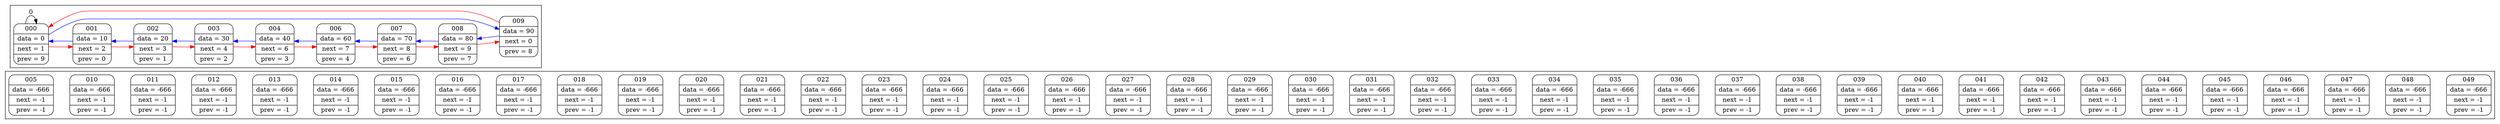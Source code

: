 digraph {
	rankdir = LR;

	subgraph cluster_free {
		node005 [ shape = Mrecord; label = " 005 | data = -666 | next = -1 | prev = -1 " ];
		node010 [ shape = Mrecord; label = " 010 | data = -666 | next = -1 | prev = -1 " ];
		node011 [ shape = Mrecord; label = " 011 | data = -666 | next = -1 | prev = -1 " ];
		node012 [ shape = Mrecord; label = " 012 | data = -666 | next = -1 | prev = -1 " ];
		node013 [ shape = Mrecord; label = " 013 | data = -666 | next = -1 | prev = -1 " ];
		node014 [ shape = Mrecord; label = " 014 | data = -666 | next = -1 | prev = -1 " ];
		node015 [ shape = Mrecord; label = " 015 | data = -666 | next = -1 | prev = -1 " ];
		node016 [ shape = Mrecord; label = " 016 | data = -666 | next = -1 | prev = -1 " ];
		node017 [ shape = Mrecord; label = " 017 | data = -666 | next = -1 | prev = -1 " ];
		node018 [ shape = Mrecord; label = " 018 | data = -666 | next = -1 | prev = -1 " ];
		node019 [ shape = Mrecord; label = " 019 | data = -666 | next = -1 | prev = -1 " ];
		node020 [ shape = Mrecord; label = " 020 | data = -666 | next = -1 | prev = -1 " ];
		node021 [ shape = Mrecord; label = " 021 | data = -666 | next = -1 | prev = -1 " ];
		node022 [ shape = Mrecord; label = " 022 | data = -666 | next = -1 | prev = -1 " ];
		node023 [ shape = Mrecord; label = " 023 | data = -666 | next = -1 | prev = -1 " ];
		node024 [ shape = Mrecord; label = " 024 | data = -666 | next = -1 | prev = -1 " ];
		node025 [ shape = Mrecord; label = " 025 | data = -666 | next = -1 | prev = -1 " ];
		node026 [ shape = Mrecord; label = " 026 | data = -666 | next = -1 | prev = -1 " ];
		node027 [ shape = Mrecord; label = " 027 | data = -666 | next = -1 | prev = -1 " ];
		node028 [ shape = Mrecord; label = " 028 | data = -666 | next = -1 | prev = -1 " ];
		node029 [ shape = Mrecord; label = " 029 | data = -666 | next = -1 | prev = -1 " ];
		node030 [ shape = Mrecord; label = " 030 | data = -666 | next = -1 | prev = -1 " ];
		node031 [ shape = Mrecord; label = " 031 | data = -666 | next = -1 | prev = -1 " ];
		node032 [ shape = Mrecord; label = " 032 | data = -666 | next = -1 | prev = -1 " ];
		node033 [ shape = Mrecord; label = " 033 | data = -666 | next = -1 | prev = -1 " ];
		node034 [ shape = Mrecord; label = " 034 | data = -666 | next = -1 | prev = -1 " ];
		node035 [ shape = Mrecord; label = " 035 | data = -666 | next = -1 | prev = -1 " ];
		node036 [ shape = Mrecord; label = " 036 | data = -666 | next = -1 | prev = -1 " ];
		node037 [ shape = Mrecord; label = " 037 | data = -666 | next = -1 | prev = -1 " ];
		node038 [ shape = Mrecord; label = " 038 | data = -666 | next = -1 | prev = -1 " ];
		node039 [ shape = Mrecord; label = " 039 | data = -666 | next = -1 | prev = -1 " ];
		node040 [ shape = Mrecord; label = " 040 | data = -666 | next = -1 | prev = -1 " ];
		node041 [ shape = Mrecord; label = " 041 | data = -666 | next = -1 | prev = -1 " ];
		node042 [ shape = Mrecord; label = " 042 | data = -666 | next = -1 | prev = -1 " ];
		node043 [ shape = Mrecord; label = " 043 | data = -666 | next = -1 | prev = -1 " ];
		node044 [ shape = Mrecord; label = " 044 | data = -666 | next = -1 | prev = -1 " ];
		node045 [ shape = Mrecord; label = " 045 | data = -666 | next = -1 | prev = -1 " ];
		node046 [ shape = Mrecord; label = " 046 | data = -666 | next = -1 | prev = -1 " ];
		node047 [ shape = Mrecord; label = " 047 | data = -666 | next = -1 | prev = -1 " ];
		node048 [ shape = Mrecord; label = " 048 | data = -666 | next = -1 | prev = -1 " ];
		node049 [ shape = Mrecord; label = " 049 | data = -666 | next = -1 | prev = -1 " ];

		node005 -> node010 [ weight = 1000; color = white; ];
		node010 -> node011 [ weight = 1000; color = white; ];
		node011 -> node012 [ weight = 1000; color = white; ];
		node012 -> node013 [ weight = 1000; color = white; ];
		node013 -> node014 [ weight = 1000; color = white; ];
		node014 -> node015 [ weight = 1000; color = white; ];
		node015 -> node016 [ weight = 1000; color = white; ];
		node016 -> node017 [ weight = 1000; color = white; ];
		node017 -> node018 [ weight = 1000; color = white; ];
		node018 -> node019 [ weight = 1000; color = white; ];
		node019 -> node020 [ weight = 1000; color = white; ];
		node020 -> node021 [ weight = 1000; color = white; ];
		node021 -> node022 [ weight = 1000; color = white; ];
		node022 -> node023 [ weight = 1000; color = white; ];
		node023 -> node024 [ weight = 1000; color = white; ];
		node024 -> node025 [ weight = 1000; color = white; ];
		node025 -> node026 [ weight = 1000; color = white; ];
		node026 -> node027 [ weight = 1000; color = white; ];
		node027 -> node028 [ weight = 1000; color = white; ];
		node028 -> node029 [ weight = 1000; color = white; ];
		node029 -> node030 [ weight = 1000; color = white; ];
		node030 -> node031 [ weight = 1000; color = white; ];
		node031 -> node032 [ weight = 1000; color = white; ];
		node032 -> node033 [ weight = 1000; color = white; ];
		node033 -> node034 [ weight = 1000; color = white; ];
		node034 -> node035 [ weight = 1000; color = white; ];
		node035 -> node036 [ weight = 1000; color = white; ];
		node036 -> node037 [ weight = 1000; color = white; ];
		node037 -> node038 [ weight = 1000; color = white; ];
		node038 -> node039 [ weight = 1000; color = white; ];
		node039 -> node040 [ weight = 1000; color = white; ];
		node040 -> node041 [ weight = 1000; color = white; ];
		node041 -> node042 [ weight = 1000; color = white; ];
		node042 -> node043 [ weight = 1000; color = white; ];
		node043 -> node044 [ weight = 1000; color = white; ];
		node044 -> node045 [ weight = 1000; color = white; ];
		node045 -> node046 [ weight = 1000; color = white; ];
		node046 -> node047 [ weight = 1000; color = white; ];
		node047 -> node048 [ weight = 1000; color = white; ];
		node048 -> node049 [ weight = 1000; color = white; ];

	}


	subgraph cluster_captive {
		node000 [ shape = Mrecord; label = " 000 | data = 0 | next = 1 | prev = 9 " ];
		node001 [ shape = Mrecord; label = " 001 | data = 10 | next = 2 | prev = 0 " ];
		node002 [ shape = Mrecord; label = " 002 | data = 20 | next = 3 | prev = 1 " ];
		node003 [ shape = Mrecord; label = " 003 | data = 30 | next = 4 | prev = 2 " ];
		node004 [ shape = Mrecord; label = " 004 | data = 40 | next = 6 | prev = 3 " ];
		node006 [ shape = Mrecord; label = " 006 | data = 60 | next = 7 | prev = 4 " ];
		node007 [ shape = Mrecord; label = " 007 | data = 70 | next = 8 | prev = 6 " ];
		node008 [ shape = Mrecord; label = " 008 | data = 80 | next = 9 | prev = 7 " ];
		node009 [ shape = Mrecord; label = " 009 | data = 90 | next = 0 | prev = 8 " ];

		node000 -> node000 [label = "0"];
		node000 -> node001 [ color = red; ];
		node001 -> node002 [ color = red; ];
		node002 -> node003 [ color = red; ];
		node003 -> node004 [ color = red; ];
		node004 -> node006 [ color = red; ];
		node006 -> node007 [ color = red; ];
		node007 -> node008 [ color = red; ];
		node008 -> node009 [ color = red; ];
		node009 -> node000 [ color = red; ];

		node000 -> node009 [ color = blue; ];
		node001 -> node000 [ color = blue; ];
		node002 -> node001 [ color = blue; ];
		node003 -> node002 [ color = blue; ];
		node004 -> node003 [ color = blue; ];
		node006 -> node004 [ color = blue; ];
		node007 -> node006 [ color = blue; ];
		node008 -> node007 [ color = blue; ];
		node009 -> node008 [ color = blue; ];
	}

}
